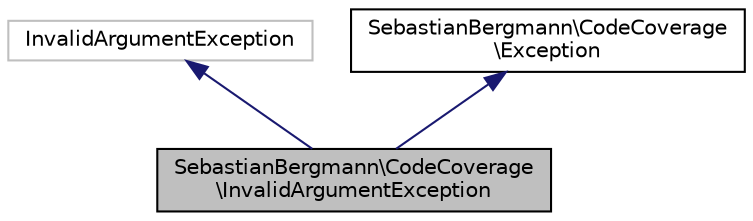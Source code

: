 digraph "SebastianBergmann\CodeCoverage\InvalidArgumentException"
{
  edge [fontname="Helvetica",fontsize="10",labelfontname="Helvetica",labelfontsize="10"];
  node [fontname="Helvetica",fontsize="10",shape=record];
  Node0 [label="SebastianBergmann\\CodeCoverage\l\\InvalidArgumentException",height=0.2,width=0.4,color="black", fillcolor="grey75", style="filled", fontcolor="black"];
  Node1 -> Node0 [dir="back",color="midnightblue",fontsize="10",style="solid",fontname="Helvetica"];
  Node1 [label="InvalidArgumentException",height=0.2,width=0.4,color="grey75", fillcolor="white", style="filled"];
  Node2 -> Node0 [dir="back",color="midnightblue",fontsize="10",style="solid",fontname="Helvetica"];
  Node2 [label="SebastianBergmann\\CodeCoverage\l\\Exception",height=0.2,width=0.4,color="black", fillcolor="white", style="filled",URL="$interfaceSebastianBergmann_1_1CodeCoverage_1_1Exception.html"];
}
